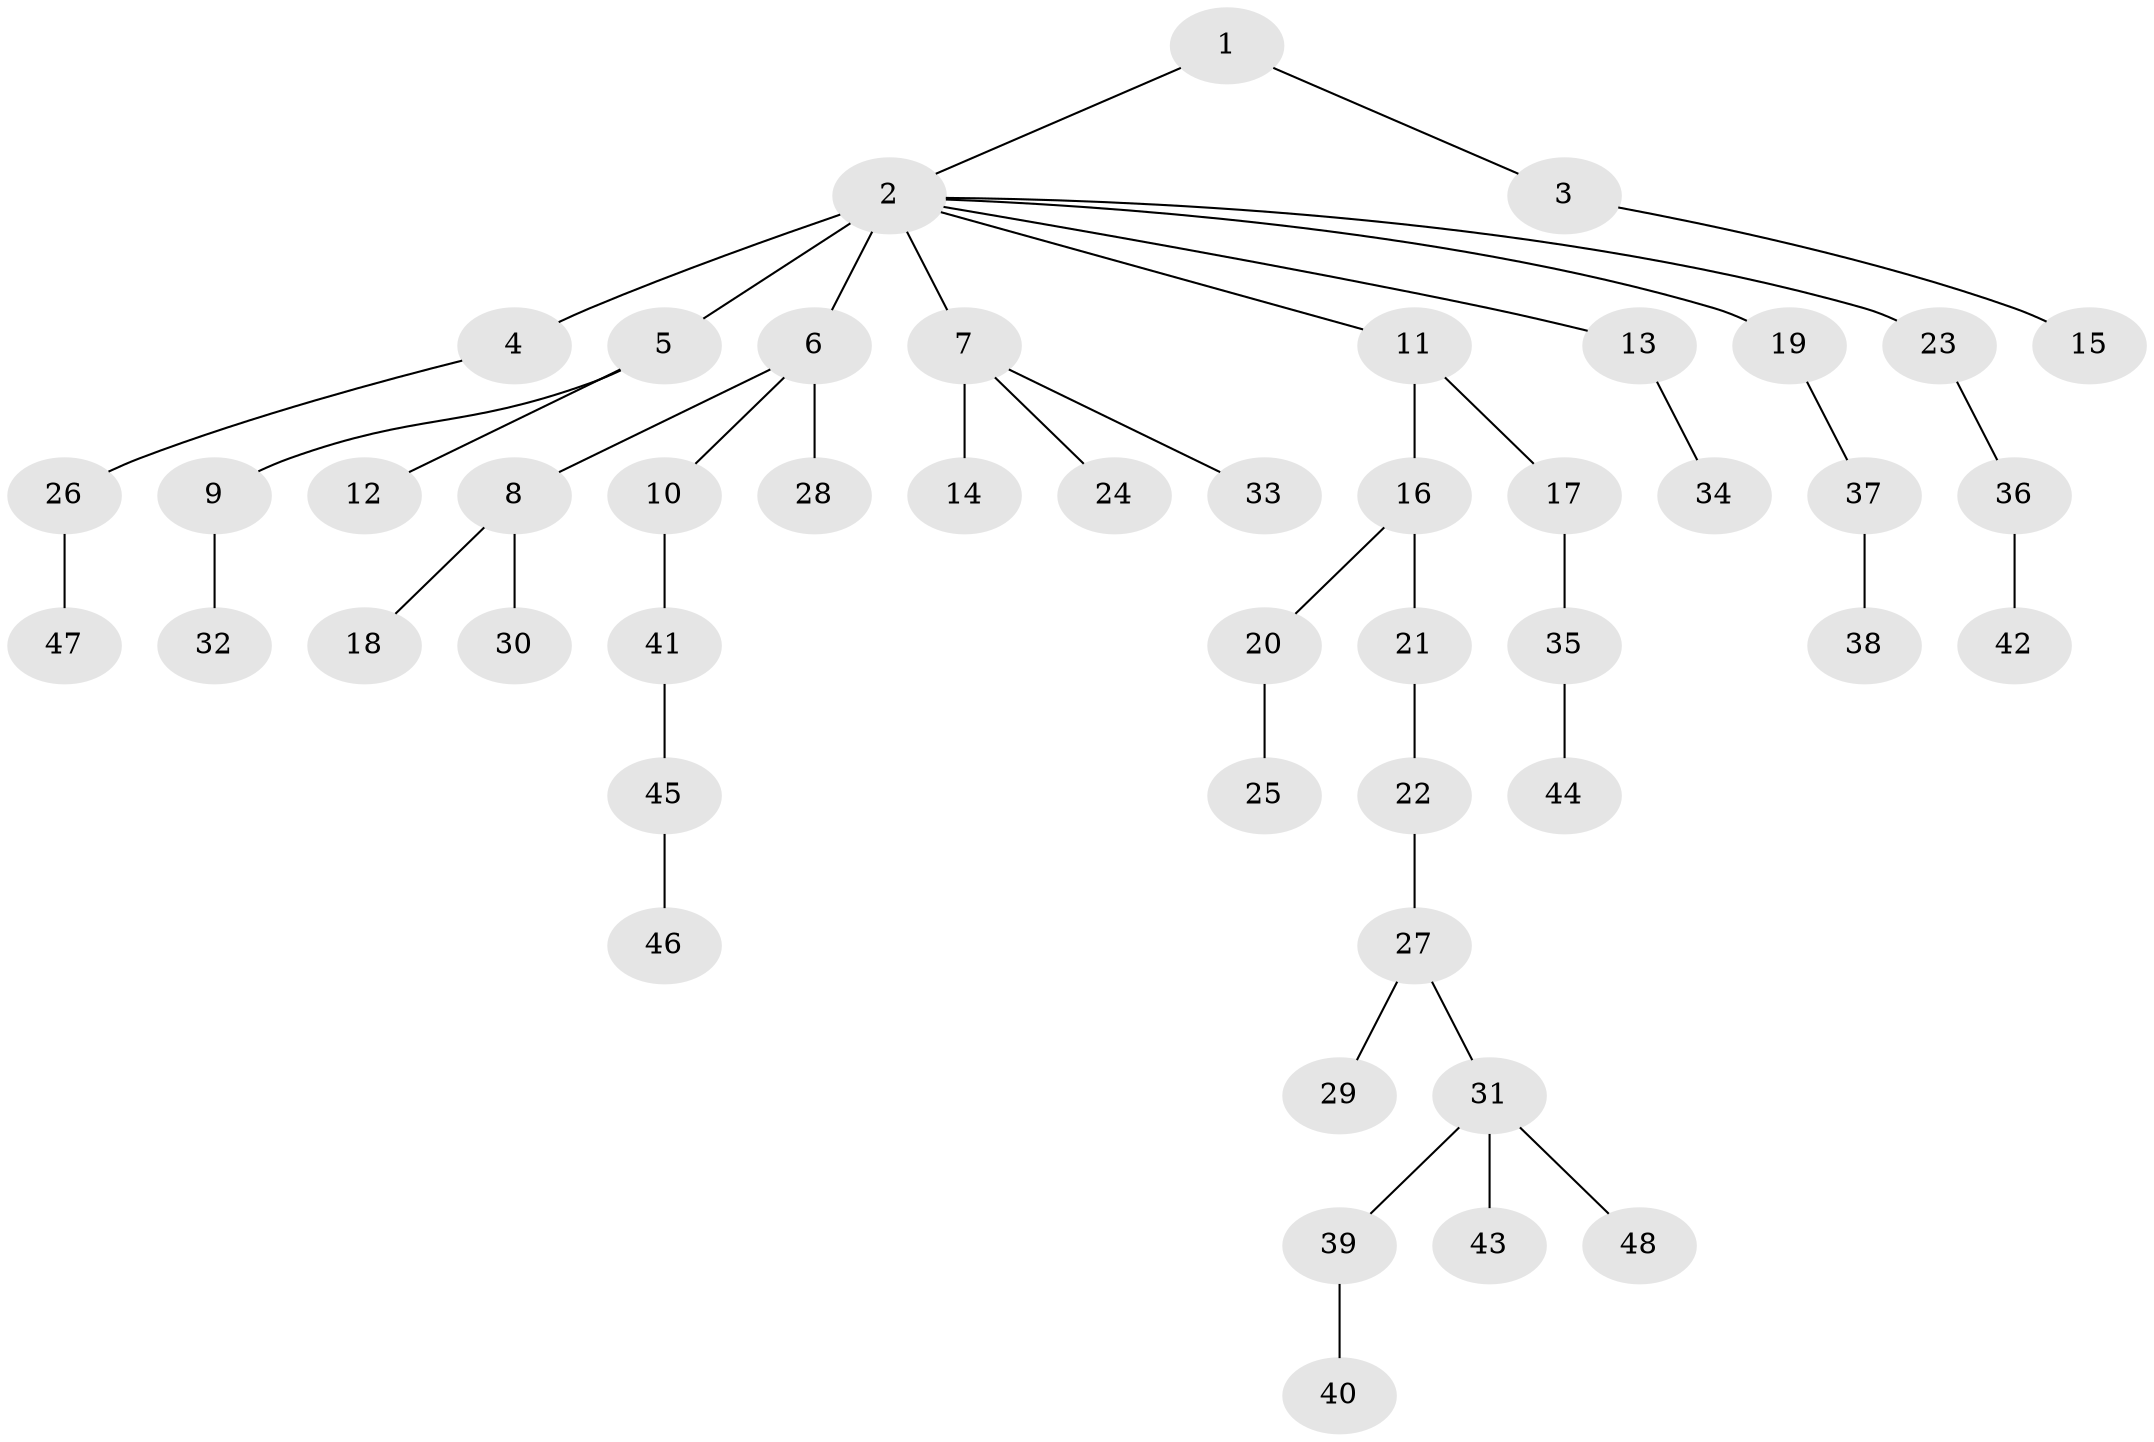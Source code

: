 // original degree distribution, {3: 0.19148936170212766, 5: 0.06382978723404255, 6: 0.010638297872340425, 1: 0.5106382978723404, 2: 0.19148936170212766, 4: 0.031914893617021274}
// Generated by graph-tools (version 1.1) at 2025/36/03/09/25 02:36:56]
// undirected, 48 vertices, 47 edges
graph export_dot {
graph [start="1"]
  node [color=gray90,style=filled];
  1;
  2;
  3;
  4;
  5;
  6;
  7;
  8;
  9;
  10;
  11;
  12;
  13;
  14;
  15;
  16;
  17;
  18;
  19;
  20;
  21;
  22;
  23;
  24;
  25;
  26;
  27;
  28;
  29;
  30;
  31;
  32;
  33;
  34;
  35;
  36;
  37;
  38;
  39;
  40;
  41;
  42;
  43;
  44;
  45;
  46;
  47;
  48;
  1 -- 2 [weight=1.0];
  1 -- 3 [weight=1.0];
  2 -- 4 [weight=4.0];
  2 -- 5 [weight=1.0];
  2 -- 6 [weight=1.0];
  2 -- 7 [weight=1.0];
  2 -- 11 [weight=1.0];
  2 -- 13 [weight=1.0];
  2 -- 19 [weight=1.0];
  2 -- 23 [weight=1.0];
  3 -- 15 [weight=1.0];
  4 -- 26 [weight=1.0];
  5 -- 9 [weight=1.0];
  5 -- 12 [weight=2.0];
  6 -- 8 [weight=1.0];
  6 -- 10 [weight=1.0];
  6 -- 28 [weight=1.0];
  7 -- 14 [weight=4.0];
  7 -- 24 [weight=1.0];
  7 -- 33 [weight=1.0];
  8 -- 18 [weight=1.0];
  8 -- 30 [weight=1.0];
  9 -- 32 [weight=3.0];
  10 -- 41 [weight=1.0];
  11 -- 16 [weight=1.0];
  11 -- 17 [weight=1.0];
  13 -- 34 [weight=2.0];
  16 -- 20 [weight=1.0];
  16 -- 21 [weight=1.0];
  17 -- 35 [weight=1.0];
  19 -- 37 [weight=1.0];
  20 -- 25 [weight=2.0];
  21 -- 22 [weight=1.0];
  22 -- 27 [weight=1.0];
  23 -- 36 [weight=1.0];
  26 -- 47 [weight=1.0];
  27 -- 29 [weight=1.0];
  27 -- 31 [weight=1.0];
  31 -- 39 [weight=1.0];
  31 -- 43 [weight=1.0];
  31 -- 48 [weight=1.0];
  35 -- 44 [weight=1.0];
  36 -- 42 [weight=1.0];
  37 -- 38 [weight=1.0];
  39 -- 40 [weight=2.0];
  41 -- 45 [weight=1.0];
  45 -- 46 [weight=1.0];
}
